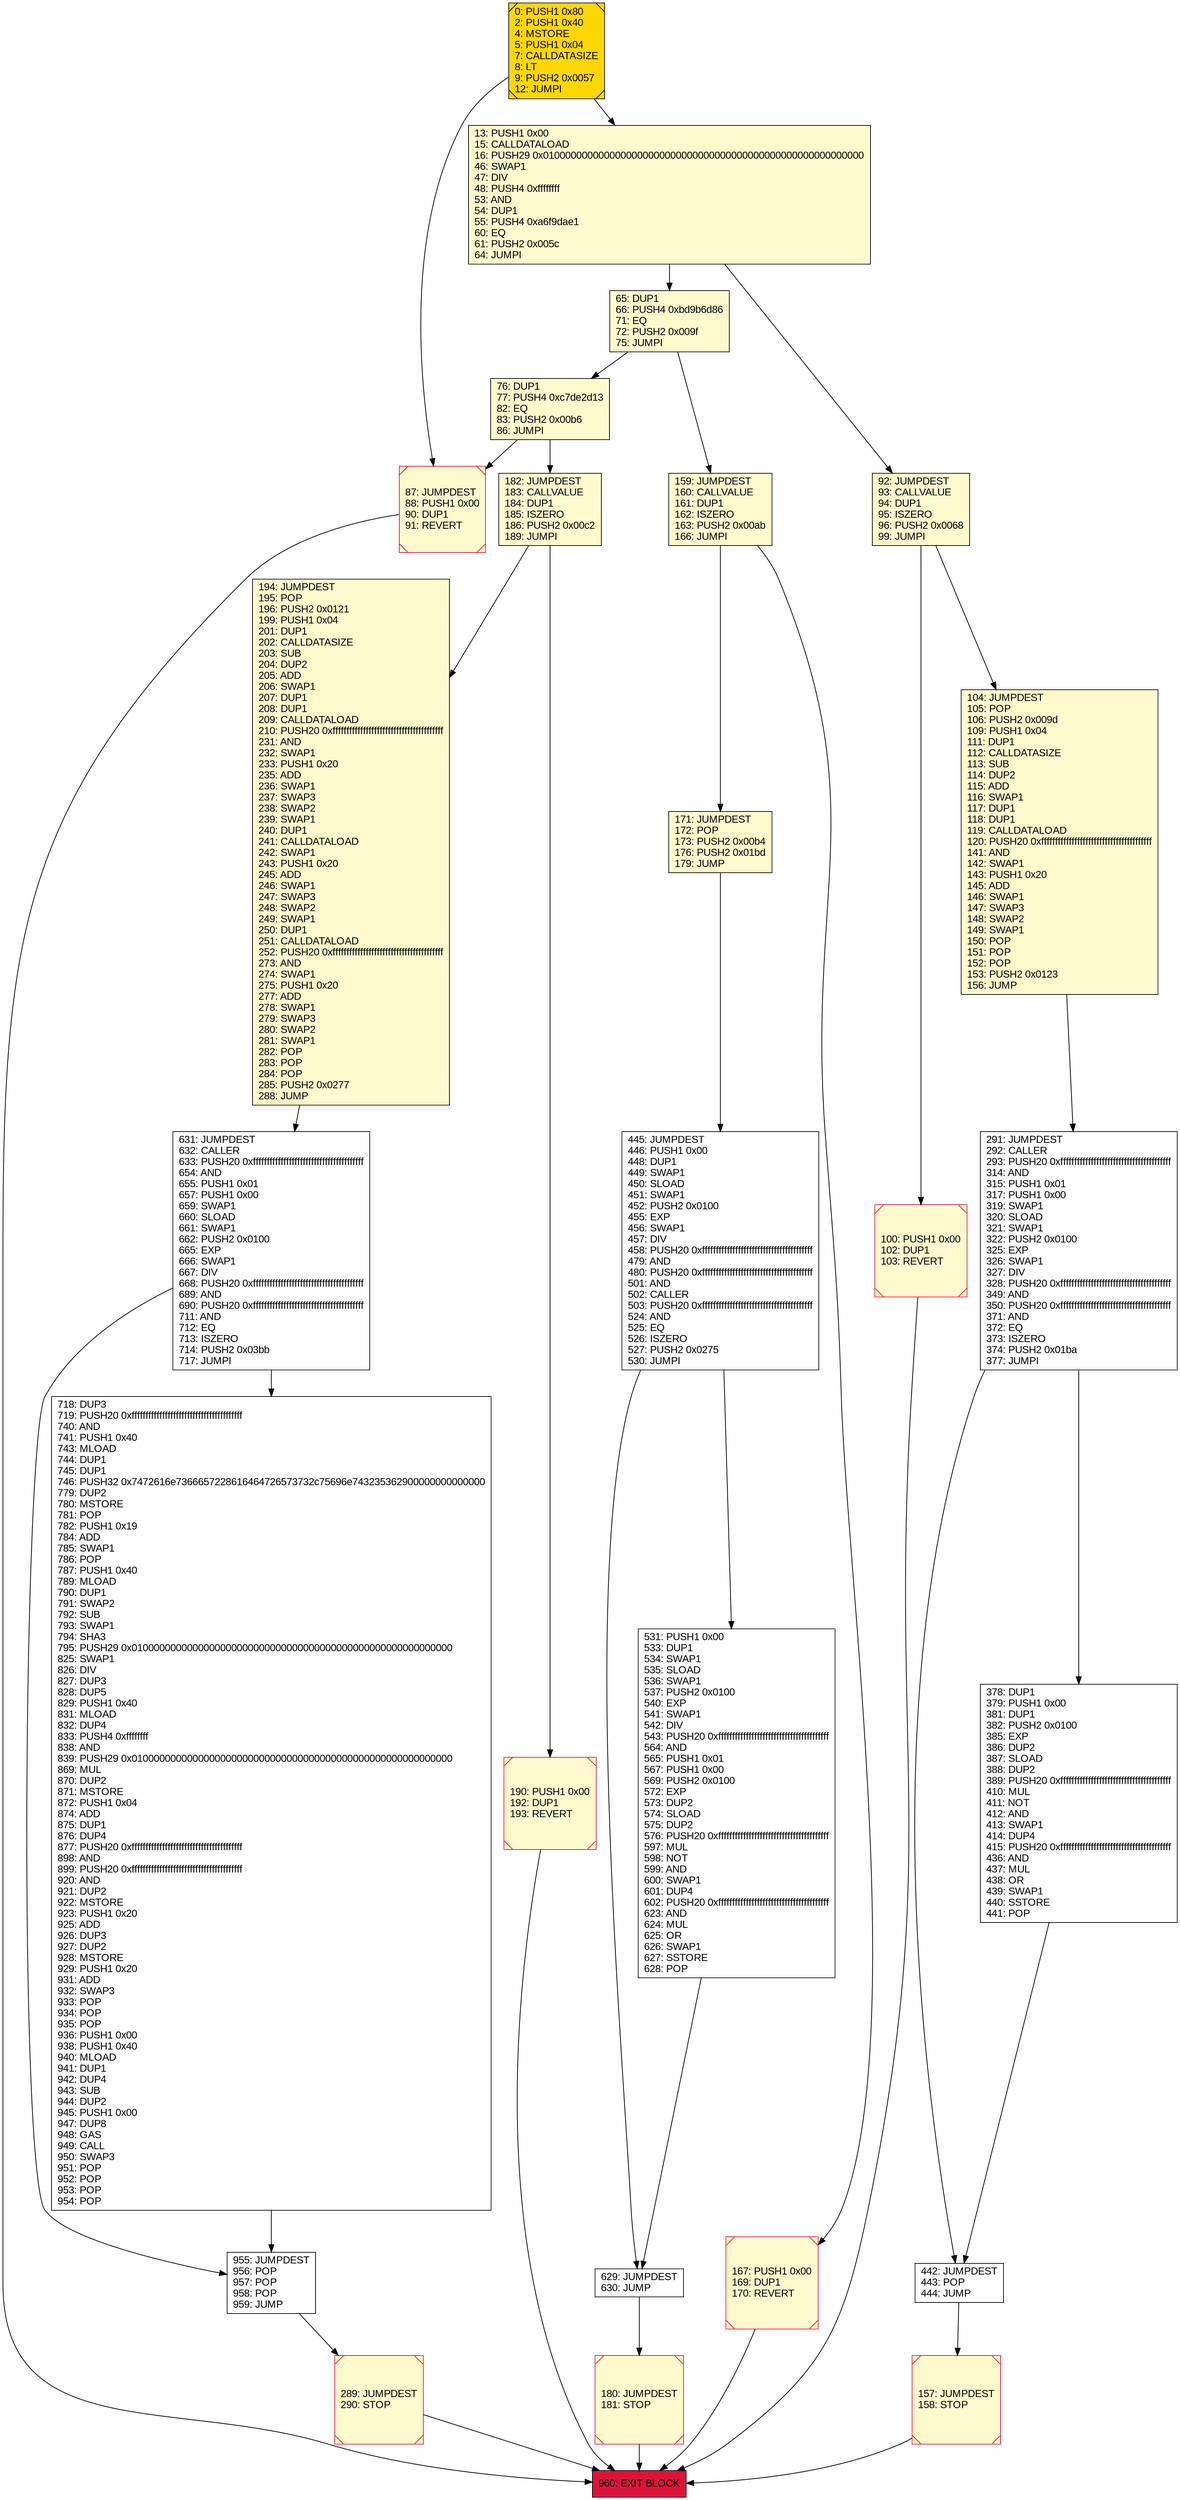 digraph G {
bgcolor=transparent rankdir=UD;
node [shape=box style=filled color=black fillcolor=white fontname=arial fontcolor=black];
960 [label="960: EXIT BLOCK\l" fillcolor=crimson ];
629 [label="629: JUMPDEST\l630: JUMP\l" ];
171 [label="171: JUMPDEST\l172: POP\l173: PUSH2 0x00b4\l176: PUSH2 0x01bd\l179: JUMP\l" fillcolor=lemonchiffon ];
100 [label="100: PUSH1 0x00\l102: DUP1\l103: REVERT\l" fillcolor=lemonchiffon shape=Msquare color=crimson ];
445 [label="445: JUMPDEST\l446: PUSH1 0x00\l448: DUP1\l449: SWAP1\l450: SLOAD\l451: SWAP1\l452: PUSH2 0x0100\l455: EXP\l456: SWAP1\l457: DIV\l458: PUSH20 0xffffffffffffffffffffffffffffffffffffffff\l479: AND\l480: PUSH20 0xffffffffffffffffffffffffffffffffffffffff\l501: AND\l502: CALLER\l503: PUSH20 0xffffffffffffffffffffffffffffffffffffffff\l524: AND\l525: EQ\l526: ISZERO\l527: PUSH2 0x0275\l530: JUMPI\l" ];
167 [label="167: PUSH1 0x00\l169: DUP1\l170: REVERT\l" fillcolor=lemonchiffon shape=Msquare color=crimson ];
157 [label="157: JUMPDEST\l158: STOP\l" fillcolor=lemonchiffon shape=Msquare color=crimson ];
194 [label="194: JUMPDEST\l195: POP\l196: PUSH2 0x0121\l199: PUSH1 0x04\l201: DUP1\l202: CALLDATASIZE\l203: SUB\l204: DUP2\l205: ADD\l206: SWAP1\l207: DUP1\l208: DUP1\l209: CALLDATALOAD\l210: PUSH20 0xffffffffffffffffffffffffffffffffffffffff\l231: AND\l232: SWAP1\l233: PUSH1 0x20\l235: ADD\l236: SWAP1\l237: SWAP3\l238: SWAP2\l239: SWAP1\l240: DUP1\l241: CALLDATALOAD\l242: SWAP1\l243: PUSH1 0x20\l245: ADD\l246: SWAP1\l247: SWAP3\l248: SWAP2\l249: SWAP1\l250: DUP1\l251: CALLDATALOAD\l252: PUSH20 0xffffffffffffffffffffffffffffffffffffffff\l273: AND\l274: SWAP1\l275: PUSH1 0x20\l277: ADD\l278: SWAP1\l279: SWAP3\l280: SWAP2\l281: SWAP1\l282: POP\l283: POP\l284: POP\l285: PUSH2 0x0277\l288: JUMP\l" fillcolor=lemonchiffon ];
87 [label="87: JUMPDEST\l88: PUSH1 0x00\l90: DUP1\l91: REVERT\l" fillcolor=lemonchiffon shape=Msquare color=crimson ];
76 [label="76: DUP1\l77: PUSH4 0xc7de2d13\l82: EQ\l83: PUSH2 0x00b6\l86: JUMPI\l" fillcolor=lemonchiffon ];
65 [label="65: DUP1\l66: PUSH4 0xbd9b6d86\l71: EQ\l72: PUSH2 0x009f\l75: JUMPI\l" fillcolor=lemonchiffon ];
159 [label="159: JUMPDEST\l160: CALLVALUE\l161: DUP1\l162: ISZERO\l163: PUSH2 0x00ab\l166: JUMPI\l" fillcolor=lemonchiffon ];
92 [label="92: JUMPDEST\l93: CALLVALUE\l94: DUP1\l95: ISZERO\l96: PUSH2 0x0068\l99: JUMPI\l" fillcolor=lemonchiffon ];
955 [label="955: JUMPDEST\l956: POP\l957: POP\l958: POP\l959: JUMP\l" ];
442 [label="442: JUMPDEST\l443: POP\l444: JUMP\l" ];
13 [label="13: PUSH1 0x00\l15: CALLDATALOAD\l16: PUSH29 0x0100000000000000000000000000000000000000000000000000000000\l46: SWAP1\l47: DIV\l48: PUSH4 0xffffffff\l53: AND\l54: DUP1\l55: PUSH4 0xa6f9dae1\l60: EQ\l61: PUSH2 0x005c\l64: JUMPI\l" fillcolor=lemonchiffon ];
190 [label="190: PUSH1 0x00\l192: DUP1\l193: REVERT\l" fillcolor=lemonchiffon shape=Msquare color=crimson ];
180 [label="180: JUMPDEST\l181: STOP\l" fillcolor=lemonchiffon shape=Msquare color=crimson ];
182 [label="182: JUMPDEST\l183: CALLVALUE\l184: DUP1\l185: ISZERO\l186: PUSH2 0x00c2\l189: JUMPI\l" fillcolor=lemonchiffon ];
378 [label="378: DUP1\l379: PUSH1 0x00\l381: DUP1\l382: PUSH2 0x0100\l385: EXP\l386: DUP2\l387: SLOAD\l388: DUP2\l389: PUSH20 0xffffffffffffffffffffffffffffffffffffffff\l410: MUL\l411: NOT\l412: AND\l413: SWAP1\l414: DUP4\l415: PUSH20 0xffffffffffffffffffffffffffffffffffffffff\l436: AND\l437: MUL\l438: OR\l439: SWAP1\l440: SSTORE\l441: POP\l" ];
291 [label="291: JUMPDEST\l292: CALLER\l293: PUSH20 0xffffffffffffffffffffffffffffffffffffffff\l314: AND\l315: PUSH1 0x01\l317: PUSH1 0x00\l319: SWAP1\l320: SLOAD\l321: SWAP1\l322: PUSH2 0x0100\l325: EXP\l326: SWAP1\l327: DIV\l328: PUSH20 0xffffffffffffffffffffffffffffffffffffffff\l349: AND\l350: PUSH20 0xffffffffffffffffffffffffffffffffffffffff\l371: AND\l372: EQ\l373: ISZERO\l374: PUSH2 0x01ba\l377: JUMPI\l" ];
718 [label="718: DUP3\l719: PUSH20 0xffffffffffffffffffffffffffffffffffffffff\l740: AND\l741: PUSH1 0x40\l743: MLOAD\l744: DUP1\l745: DUP1\l746: PUSH32 0x7472616e7366657228616464726573732c75696e743235362900000000000000\l779: DUP2\l780: MSTORE\l781: POP\l782: PUSH1 0x19\l784: ADD\l785: SWAP1\l786: POP\l787: PUSH1 0x40\l789: MLOAD\l790: DUP1\l791: SWAP2\l792: SUB\l793: SWAP1\l794: SHA3\l795: PUSH29 0x0100000000000000000000000000000000000000000000000000000000\l825: SWAP1\l826: DIV\l827: DUP3\l828: DUP5\l829: PUSH1 0x40\l831: MLOAD\l832: DUP4\l833: PUSH4 0xffffffff\l838: AND\l839: PUSH29 0x0100000000000000000000000000000000000000000000000000000000\l869: MUL\l870: DUP2\l871: MSTORE\l872: PUSH1 0x04\l874: ADD\l875: DUP1\l876: DUP4\l877: PUSH20 0xffffffffffffffffffffffffffffffffffffffff\l898: AND\l899: PUSH20 0xffffffffffffffffffffffffffffffffffffffff\l920: AND\l921: DUP2\l922: MSTORE\l923: PUSH1 0x20\l925: ADD\l926: DUP3\l927: DUP2\l928: MSTORE\l929: PUSH1 0x20\l931: ADD\l932: SWAP3\l933: POP\l934: POP\l935: POP\l936: PUSH1 0x00\l938: PUSH1 0x40\l940: MLOAD\l941: DUP1\l942: DUP4\l943: SUB\l944: DUP2\l945: PUSH1 0x00\l947: DUP8\l948: GAS\l949: CALL\l950: SWAP3\l951: POP\l952: POP\l953: POP\l954: POP\l" ];
531 [label="531: PUSH1 0x00\l533: DUP1\l534: SWAP1\l535: SLOAD\l536: SWAP1\l537: PUSH2 0x0100\l540: EXP\l541: SWAP1\l542: DIV\l543: PUSH20 0xffffffffffffffffffffffffffffffffffffffff\l564: AND\l565: PUSH1 0x01\l567: PUSH1 0x00\l569: PUSH2 0x0100\l572: EXP\l573: DUP2\l574: SLOAD\l575: DUP2\l576: PUSH20 0xffffffffffffffffffffffffffffffffffffffff\l597: MUL\l598: NOT\l599: AND\l600: SWAP1\l601: DUP4\l602: PUSH20 0xffffffffffffffffffffffffffffffffffffffff\l623: AND\l624: MUL\l625: OR\l626: SWAP1\l627: SSTORE\l628: POP\l" ];
289 [label="289: JUMPDEST\l290: STOP\l" fillcolor=lemonchiffon shape=Msquare color=crimson ];
104 [label="104: JUMPDEST\l105: POP\l106: PUSH2 0x009d\l109: PUSH1 0x04\l111: DUP1\l112: CALLDATASIZE\l113: SUB\l114: DUP2\l115: ADD\l116: SWAP1\l117: DUP1\l118: DUP1\l119: CALLDATALOAD\l120: PUSH20 0xffffffffffffffffffffffffffffffffffffffff\l141: AND\l142: SWAP1\l143: PUSH1 0x20\l145: ADD\l146: SWAP1\l147: SWAP3\l148: SWAP2\l149: SWAP1\l150: POP\l151: POP\l152: POP\l153: PUSH2 0x0123\l156: JUMP\l" fillcolor=lemonchiffon ];
631 [label="631: JUMPDEST\l632: CALLER\l633: PUSH20 0xffffffffffffffffffffffffffffffffffffffff\l654: AND\l655: PUSH1 0x01\l657: PUSH1 0x00\l659: SWAP1\l660: SLOAD\l661: SWAP1\l662: PUSH2 0x0100\l665: EXP\l666: SWAP1\l667: DIV\l668: PUSH20 0xffffffffffffffffffffffffffffffffffffffff\l689: AND\l690: PUSH20 0xffffffffffffffffffffffffffffffffffffffff\l711: AND\l712: EQ\l713: ISZERO\l714: PUSH2 0x03bb\l717: JUMPI\l" ];
0 [label="0: PUSH1 0x80\l2: PUSH1 0x40\l4: MSTORE\l5: PUSH1 0x04\l7: CALLDATASIZE\l8: LT\l9: PUSH2 0x0057\l12: JUMPI\l" fillcolor=lemonchiffon shape=Msquare fillcolor=gold ];
65 -> 159;
65 -> 76;
76 -> 87;
100 -> 960;
167 -> 960;
171 -> 445;
13 -> 92;
445 -> 629;
13 -> 65;
157 -> 960;
291 -> 378;
159 -> 167;
87 -> 960;
159 -> 171;
442 -> 157;
104 -> 291;
631 -> 718;
92 -> 100;
190 -> 960;
180 -> 960;
92 -> 104;
631 -> 955;
0 -> 13;
629 -> 180;
182 -> 194;
445 -> 531;
531 -> 629;
0 -> 87;
955 -> 289;
194 -> 631;
291 -> 442;
289 -> 960;
76 -> 182;
718 -> 955;
378 -> 442;
182 -> 190;
}